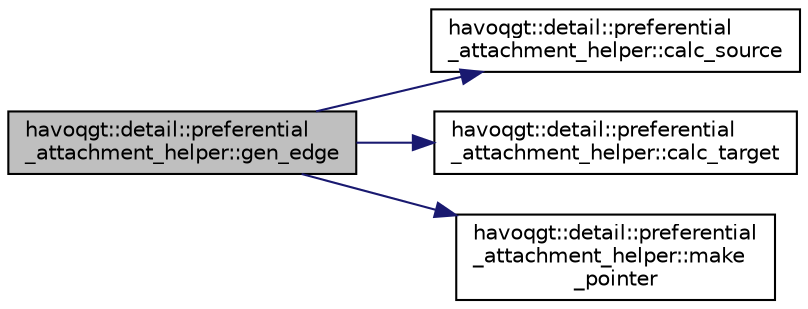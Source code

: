 digraph "havoqgt::detail::preferential_attachment_helper::gen_edge"
{
  edge [fontname="Helvetica",fontsize="10",labelfontname="Helvetica",labelfontsize="10"];
  node [fontname="Helvetica",fontsize="10",shape=record];
  rankdir="LR";
  Node1 [label="havoqgt::detail::preferential\l_attachment_helper::gen_edge",height=0.2,width=0.4,color="black", fillcolor="grey75", style="filled", fontcolor="black"];
  Node1 -> Node2 [color="midnightblue",fontsize="10",style="solid",fontname="Helvetica"];
  Node2 [label="havoqgt::detail::preferential\l_attachment_helper::calc_source",height=0.2,width=0.4,color="black", fillcolor="white", style="filled",URL="$classhavoqgt_1_1detail_1_1preferential__attachment__helper.html#a7d26642234ee6f0e947a7f64c8e11b43"];
  Node1 -> Node3 [color="midnightblue",fontsize="10",style="solid",fontname="Helvetica"];
  Node3 [label="havoqgt::detail::preferential\l_attachment_helper::calc_target",height=0.2,width=0.4,color="black", fillcolor="white", style="filled",URL="$classhavoqgt_1_1detail_1_1preferential__attachment__helper.html#a61531d0c91a44da7492b367b3c7196e3"];
  Node1 -> Node4 [color="midnightblue",fontsize="10",style="solid",fontname="Helvetica"];
  Node4 [label="havoqgt::detail::preferential\l_attachment_helper::make\l_pointer",height=0.2,width=0.4,color="black", fillcolor="white", style="filled",URL="$classhavoqgt_1_1detail_1_1preferential__attachment__helper.html#ac79a088812c7c3192c2be20dc901c940"];
}
